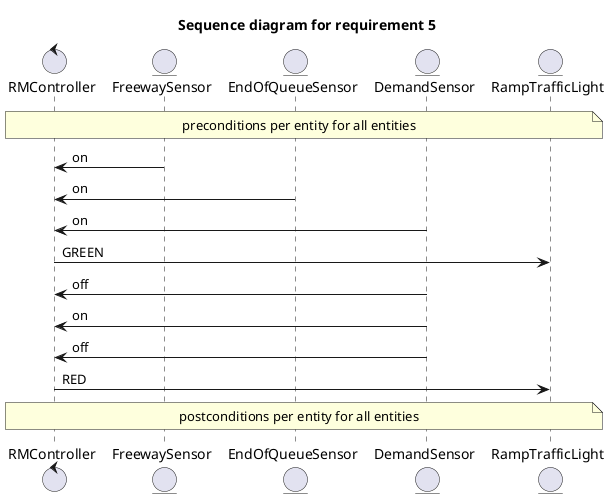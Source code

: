 @startuml

'5) When the FS is ON and the QS is ON,
'if DS is turned ON, it indicates intense traffic over the ramp.
'In this scenario, two cars must cross the TL before it turns RED.
'Then, set TL to GREEN. After DS is OFF, ON and OFF (two cars),
'turn TL to RED.

title "Sequence diagram for requirement 5"

note across: preconditions per entity for all entities

control RMController as RMC
entity FreewaySensor as FS
entity EndOfQueueSensor as QS
entity DemandSensor as DS
entity RampTrafficLight as RTL

'note over FS : Preconditions:\n\t Turned OFF
'note over QS : Preconditions:\n\t Turned ON
'note over DS : Preconditions:\n\t Turned ON


FS -> RMC: on
QS -> RMC: on
DS -> RMC: on

RMC -> RTL: GREEN

DS -> RMC: off
DS -> RMC: on
DS -> RMC: off

RMC -> RTL: RED

note across: postconditions per entity for all entities

@enduml